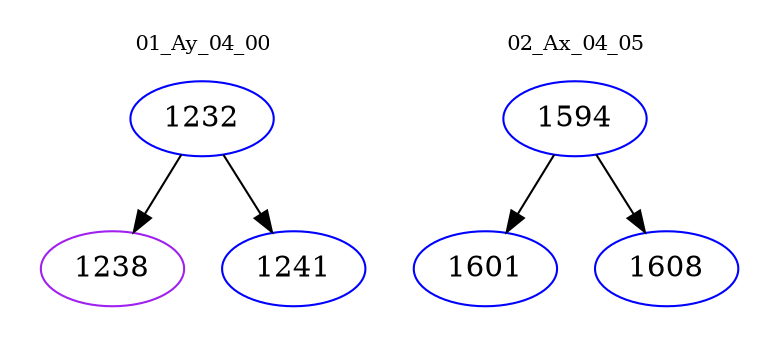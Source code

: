 digraph{
subgraph cluster_0 {
color = white
label = "01_Ay_04_00";
fontsize=10;
T0_1232 [label="1232", color="blue"]
T0_1232 -> T0_1238 [color="black"]
T0_1238 [label="1238", color="purple"]
T0_1232 -> T0_1241 [color="black"]
T0_1241 [label="1241", color="blue"]
}
subgraph cluster_1 {
color = white
label = "02_Ax_04_05";
fontsize=10;
T1_1594 [label="1594", color="blue"]
T1_1594 -> T1_1601 [color="black"]
T1_1601 [label="1601", color="blue"]
T1_1594 -> T1_1608 [color="black"]
T1_1608 [label="1608", color="blue"]
}
}
